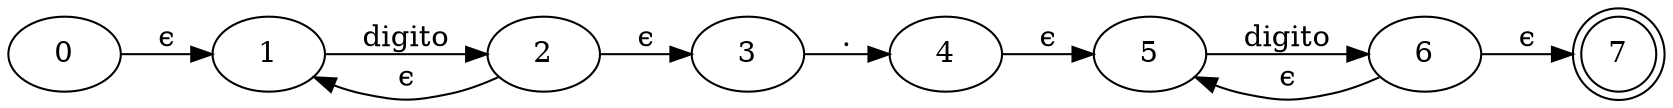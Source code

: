 digraph G {
	rankdir=LR
	0
	0 -> 1 [label="ϵ"]
	1 -> 2 [label="digito"]
	2 -> 3 [label="ϵ"]
	2 -> 1 [label="ϵ"]
	3 -> 4 [label="."]
	4 -> 5 [label="ϵ"]
	5 -> 6 [label="digito"]
	6 -> 7 [label="ϵ"]
	6 -> 5 [label="ϵ"]
	7 [shape=doublecircle]
}